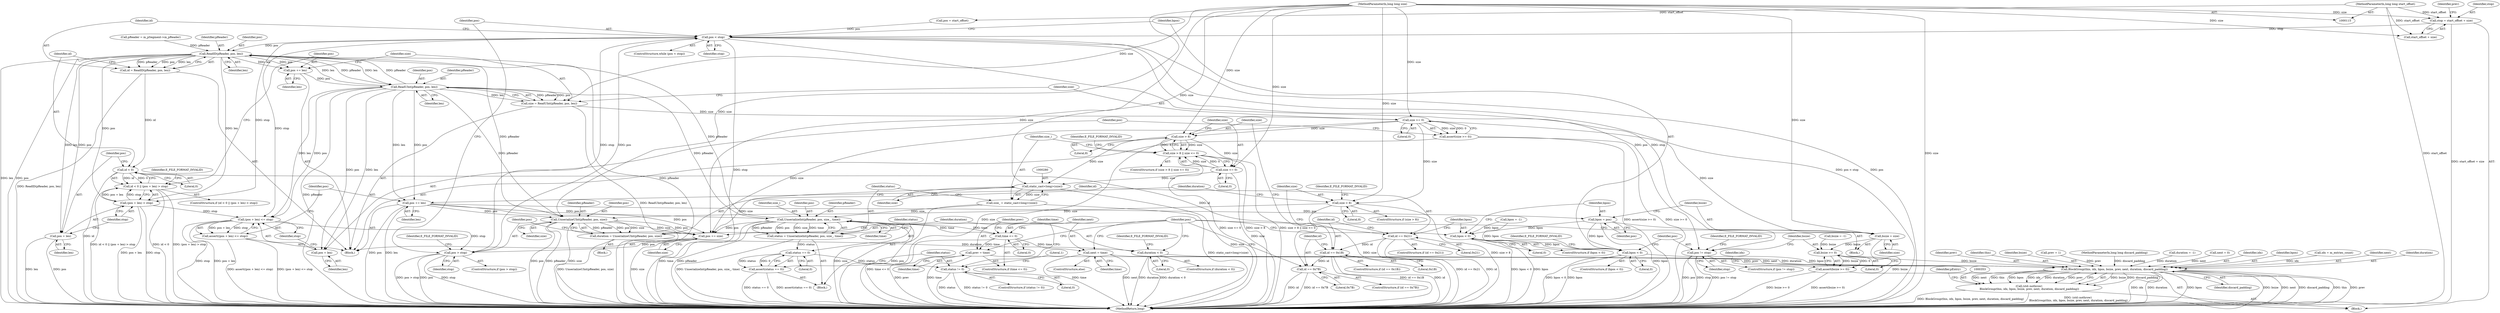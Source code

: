 digraph "0_Android_cc274e2abe8b2a6698a5c47d8aa4bb45f1f9538d_4@integer" {
"1000144" [label="(Call,stop = start_offset + size)"];
"1000116" [label="(MethodParameterIn,long long start_offset)"];
"1000117" [label="(MethodParameterIn,long long size)"];
"1000173" [label="(Call,pos < stop)"];
"1000181" [label="(Call,ReadID(pReader, pos, len))"];
"1000179" [label="(Call,id = ReadID(pReader, pos, len))"];
"1000187" [label="(Call,id < 0)"];
"1000186" [label="(Call,id < 0 || (pos + len) > stop)"];
"1000221" [label="(Call,id == 0x21)"];
"1000238" [label="(Call,id == 0x1B)"];
"1000262" [label="(Call,id == 0x7B)"];
"1000190" [label="(Call,(pos + len) > stop)"];
"1000212" [label="(Call,(pos + len) <= stop)"];
"1000211" [label="(Call,assert((pos + len) <= stop))"];
"1000317" [label="(Call,pos > stop)"];
"1000191" [label="(Call,pos + len)"];
"1000197" [label="(Call,pos += len)"];
"1000203" [label="(Call,ReadUInt(pReader, pos, len))"];
"1000201" [label="(Call,size = ReadUInt(pReader, pos, len))"];
"1000208" [label="(Call,size >= 0)"];
"1000207" [label="(Call,assert(size >= 0))"];
"1000233" [label="(Call,bsize = size)"];
"1000335" [label="(Call,bsize >= 0)"];
"1000334" [label="(Call,assert(bsize >= 0))"];
"1000354" [label="(Call,BlockGroup(this, idx, bpos, bsize, prev, next, duration, discard_padding))"];
"1000352" [label="(Call,(std::nothrow)\n BlockGroup(this, idx, bpos, bsize, prev, next, duration, discard_padding))"];
"1000243" [label="(Call,size > 8)"];
"1000250" [label="(Call,UnserializeUInt(pReader, pos, size))"];
"1000248" [label="(Call,duration = UnserializeUInt(pReader, pos, size))"];
"1000255" [label="(Call,duration < 0)"];
"1000313" [label="(Call,pos += size)"];
"1000268" [label="(Call,size > 8)"];
"1000267" [label="(Call,size > 8 || size <= 0)"];
"1000271" [label="(Call,size <= 0)"];
"1000279" [label="(Call,static_cast<long>(size))"];
"1000277" [label="(Call,size_ = static_cast<long>(size))"];
"1000286" [label="(Call,UnserializeInt(pReader, pos, size_, time))"];
"1000284" [label="(Call,status = UnserializeInt(pReader, pos, size_, time))"];
"1000292" [label="(Call,status == 0)"];
"1000291" [label="(Call,assert(status == 0))"];
"1000296" [label="(Call,status != 0)"];
"1000303" [label="(Call,time <= 0)"];
"1000306" [label="(Call,prev = time)"];
"1000310" [label="(Call,next = time)"];
"1000213" [label="(Call,pos + len)"];
"1000217" [label="(Call,pos += len)"];
"1000230" [label="(Call,bpos = pos)"];
"1000226" [label="(Call,bpos < 0)"];
"1000323" [label="(Call,bpos < 0)"];
"1000329" [label="(Call,pos != stop)"];
"1000334" [label="(Call,assert(bsize >= 0))"];
"1000175" [label="(Identifier,stop)"];
"1000244" [label="(Identifier,size)"];
"1000354" [label="(Call,BlockGroup(this, idx, bpos, bsize, prev, next, duration, discard_padding))"];
"1000249" [label="(Identifier,duration)"];
"1000281" [label="(Identifier,size)"];
"1000180" [label="(Identifier,id)"];
"1000272" [label="(Identifier,size)"];
"1000296" [label="(Call,status != 0)"];
"1000228" [label="(Literal,0)"];
"1000140" [label="(Call,pos = start_offset)"];
"1000314" [label="(Identifier,pos)"];
"1000330" [label="(Identifier,pos)"];
"1000235" [label="(Identifier,size)"];
"1000251" [label="(Identifier,pReader)"];
"1000267" [label="(Call,size > 8 || size <= 0)"];
"1000266" [label="(ControlStructure,if (size > 8 || size <= 0))"];
"1000150" [label="(Call,prev = 1)"];
"1000317" [label="(Call,pos > stop)"];
"1000192" [label="(Identifier,pos)"];
"1000216" [label="(Identifier,stop)"];
"1000239" [label="(Identifier,id)"];
"1000257" [label="(Literal,0)"];
"1000331" [label="(Identifier,stop)"];
"1000198" [label="(Identifier,pos)"];
"1000297" [label="(Identifier,status)"];
"1000145" [label="(Identifier,stop)"];
"1000340" [label="(Identifier,idx)"];
"1000193" [label="(Identifier,len)"];
"1000189" [label="(Literal,0)"];
"1000241" [label="(Block,)"];
"1000212" [label="(Call,(pos + len) <= stop)"];
"1000318" [label="(Identifier,pos)"];
"1000328" [label="(ControlStructure,if (pos != stop))"];
"1000217" [label="(Call,pos += len)"];
"1000277" [label="(Call,size_ = static_cast<long>(size))"];
"1000181" [label="(Call,ReadID(pReader, pos, len))"];
"1000335" [label="(Call,bsize >= 0)"];
"1000302" [label="(ControlStructure,if (time <= 0))"];
"1000182" [label="(Identifier,pReader)"];
"1000194" [label="(Identifier,stop)"];
"1000213" [label="(Call,pos + len)"];
"1000210" [label="(Literal,0)"];
"1000226" [label="(Call,bpos < 0)"];
"1000259" [label="(Identifier,E_FILE_FORMAT_INVALID)"];
"1000183" [label="(Identifier,pos)"];
"1000242" [label="(ControlStructure,if (size > 8))"];
"1000163" [label="(Call,bpos = -1)"];
"1000265" [label="(Block,)"];
"1000118" [label="(MethodParameterIn,long long discard_padding)"];
"1000261" [label="(ControlStructure,if (id == 0x7B))"];
"1000203" [label="(Call,ReadUInt(pReader, pos, len))"];
"1000312" [label="(Identifier,time)"];
"1000325" [label="(Literal,0)"];
"1000176" [label="(Block,)"];
"1000284" [label="(Call,status = UnserializeInt(pReader, pos, size_, time))"];
"1000233" [label="(Call,bsize = size)"];
"1000219" [label="(Identifier,len)"];
"1000232" [label="(Identifier,pos)"];
"1000209" [label="(Identifier,size)"];
"1000275" [label="(Identifier,E_FILE_FORMAT_INVALID)"];
"1000240" [label="(Literal,0x1B)"];
"1000185" [label="(ControlStructure,if (id < 0 || (pos + len) > stop))"];
"1000222" [label="(Identifier,id)"];
"1000229" [label="(Block,)"];
"1000252" [label="(Identifier,pos)"];
"1000134" [label="(Call,pReader = m_pSegment->m_pReader)"];
"1000298" [label="(Literal,0)"];
"1000220" [label="(ControlStructure,if (id == 0x21))"];
"1000305" [label="(Literal,0)"];
"1000324" [label="(Identifier,bpos)"];
"1000238" [label="(Call,id == 0x1B)"];
"1000207" [label="(Call,assert(size >= 0))"];
"1000199" [label="(Identifier,len)"];
"1000303" [label="(Call,time <= 0)"];
"1000263" [label="(Identifier,id)"];
"1000158" [label="(Call,duration = -1)"];
"1000116" [label="(MethodParameterIn,long long start_offset)"];
"1000214" [label="(Identifier,pos)"];
"1000204" [label="(Identifier,pReader)"];
"1000285" [label="(Identifier,status)"];
"1000234" [label="(Identifier,bsize)"];
"1000269" [label="(Identifier,size)"];
"1000191" [label="(Call,pos + len)"];
"1000295" [label="(ControlStructure,if (status != 0))"];
"1000255" [label="(Call,duration < 0)"];
"1000256" [label="(Identifier,duration)"];
"1000188" [label="(Identifier,id)"];
"1000352" [label="(Call,(std::nothrow)\n BlockGroup(this, idx, bpos, bsize, prev, next, duration, discard_padding))"];
"1000279" [label="(Call,static_cast<long>(size))"];
"1000250" [label="(Call,UnserializeUInt(pReader, pos, size))"];
"1000293" [label="(Identifier,status)"];
"1000262" [label="(Call,id == 0x7B)"];
"1000337" [label="(Literal,0)"];
"1000365" [label="(Identifier,pEntry)"];
"1000336" [label="(Identifier,bsize)"];
"1000327" [label="(Identifier,E_FILE_FORMAT_INVALID)"];
"1000154" [label="(Call,next = 0)"];
"1000362" [label="(Identifier,discard_padding)"];
"1000117" [label="(MethodParameterIn,long long size)"];
"1000119" [label="(Block,)"];
"1000237" [label="(ControlStructure,if (id == 0x1B))"];
"1000268" [label="(Call,size > 8)"];
"1000323" [label="(Call,bpos < 0)"];
"1000315" [label="(Identifier,size)"];
"1000173" [label="(Call,pos < stop)"];
"1000253" [label="(Identifier,size)"];
"1000395" [label="(MethodReturn,long)"];
"1000270" [label="(Literal,8)"];
"1000223" [label="(Literal,0x21)"];
"1000308" [label="(Identifier,time)"];
"1000151" [label="(Identifier,prev)"];
"1000206" [label="(Identifier,len)"];
"1000254" [label="(ControlStructure,if (duration < 0))"];
"1000311" [label="(Identifier,next)"];
"1000356" [label="(Identifier,idx)"];
"1000357" [label="(Identifier,bpos)"];
"1000310" [label="(Call,next = time)"];
"1000309" [label="(ControlStructure,else)"];
"1000202" [label="(Identifier,size)"];
"1000197" [label="(Call,pos += len)"];
"1000211" [label="(Call,assert((pos + len) <= stop))"];
"1000339" [label="(Call,idx = m_entries_count)"];
"1000287" [label="(Identifier,pReader)"];
"1000187" [label="(Call,id < 0)"];
"1000196" [label="(Identifier,E_FILE_FORMAT_INVALID)"];
"1000225" [label="(ControlStructure,if (bpos < 0))"];
"1000304" [label="(Identifier,time)"];
"1000333" [label="(Identifier,E_FILE_FORMAT_INVALID)"];
"1000329" [label="(Call,pos != stop)"];
"1000231" [label="(Identifier,bpos)"];
"1000248" [label="(Call,duration = UnserializeUInt(pReader, pos, size))"];
"1000360" [label="(Identifier,next)"];
"1000307" [label="(Identifier,prev)"];
"1000286" [label="(Call,UnserializeInt(pReader, pos, size_, time))"];
"1000289" [label="(Identifier,size_)"];
"1000146" [label="(Call,start_offset + size)"];
"1000243" [label="(Call,size > 8)"];
"1000361" [label="(Identifier,duration)"];
"1000291" [label="(Call,assert(status == 0))"];
"1000190" [label="(Call,(pos + len) > stop)"];
"1000144" [label="(Call,stop = start_offset + size)"];
"1000321" [label="(Identifier,E_FILE_FORMAT_INVALID)"];
"1000294" [label="(Literal,0)"];
"1000168" [label="(Call,bsize = -1)"];
"1000316" [label="(ControlStructure,if (pos > stop))"];
"1000273" [label="(Literal,0)"];
"1000227" [label="(Identifier,bpos)"];
"1000186" [label="(Call,id < 0 || (pos + len) > stop)"];
"1000319" [label="(Identifier,stop)"];
"1000359" [label="(Identifier,prev)"];
"1000301" [label="(Literal,1)"];
"1000174" [label="(Identifier,pos)"];
"1000355" [label="(Identifier,this)"];
"1000290" [label="(Identifier,time)"];
"1000221" [label="(Call,id == 0x21)"];
"1000230" [label="(Call,bpos = pos)"];
"1000313" [label="(Call,pos += size)"];
"1000184" [label="(Identifier,len)"];
"1000271" [label="(Call,size <= 0)"];
"1000292" [label="(Call,status == 0)"];
"1000201" [label="(Call,size = ReadUInt(pReader, pos, len))"];
"1000306" [label="(Call,prev = time)"];
"1000247" [label="(Identifier,E_FILE_FORMAT_INVALID)"];
"1000288" [label="(Identifier,pos)"];
"1000322" [label="(ControlStructure,if (bpos < 0))"];
"1000264" [label="(Literal,0x7B)"];
"1000278" [label="(Identifier,size_)"];
"1000245" [label="(Literal,8)"];
"1000208" [label="(Call,size >= 0)"];
"1000218" [label="(Identifier,pos)"];
"1000179" [label="(Call,id = ReadID(pReader, pos, len))"];
"1000205" [label="(Identifier,pos)"];
"1000172" [label="(ControlStructure,while (pos < stop))"];
"1000358" [label="(Identifier,bsize)"];
"1000215" [label="(Identifier,len)"];
"1000144" -> "1000119"  [label="AST: "];
"1000144" -> "1000146"  [label="CFG: "];
"1000145" -> "1000144"  [label="AST: "];
"1000146" -> "1000144"  [label="AST: "];
"1000151" -> "1000144"  [label="CFG: "];
"1000144" -> "1000395"  [label="DDG: start_offset + size"];
"1000116" -> "1000144"  [label="DDG: start_offset"];
"1000117" -> "1000144"  [label="DDG: size"];
"1000144" -> "1000173"  [label="DDG: stop"];
"1000116" -> "1000115"  [label="AST: "];
"1000116" -> "1000395"  [label="DDG: start_offset"];
"1000116" -> "1000140"  [label="DDG: start_offset"];
"1000116" -> "1000146"  [label="DDG: start_offset"];
"1000117" -> "1000115"  [label="AST: "];
"1000117" -> "1000395"  [label="DDG: size"];
"1000117" -> "1000146"  [label="DDG: size"];
"1000117" -> "1000201"  [label="DDG: size"];
"1000117" -> "1000208"  [label="DDG: size"];
"1000117" -> "1000233"  [label="DDG: size"];
"1000117" -> "1000243"  [label="DDG: size"];
"1000117" -> "1000250"  [label="DDG: size"];
"1000117" -> "1000268"  [label="DDG: size"];
"1000117" -> "1000271"  [label="DDG: size"];
"1000117" -> "1000279"  [label="DDG: size"];
"1000117" -> "1000313"  [label="DDG: size"];
"1000173" -> "1000172"  [label="AST: "];
"1000173" -> "1000175"  [label="CFG: "];
"1000174" -> "1000173"  [label="AST: "];
"1000175" -> "1000173"  [label="AST: "];
"1000180" -> "1000173"  [label="CFG: "];
"1000324" -> "1000173"  [label="CFG: "];
"1000173" -> "1000395"  [label="DDG: pos < stop"];
"1000173" -> "1000395"  [label="DDG: pos"];
"1000173" -> "1000395"  [label="DDG: stop"];
"1000317" -> "1000173"  [label="DDG: pos"];
"1000317" -> "1000173"  [label="DDG: stop"];
"1000140" -> "1000173"  [label="DDG: pos"];
"1000173" -> "1000181"  [label="DDG: pos"];
"1000173" -> "1000190"  [label="DDG: stop"];
"1000173" -> "1000212"  [label="DDG: stop"];
"1000173" -> "1000329"  [label="DDG: pos"];
"1000173" -> "1000329"  [label="DDG: stop"];
"1000181" -> "1000179"  [label="AST: "];
"1000181" -> "1000184"  [label="CFG: "];
"1000182" -> "1000181"  [label="AST: "];
"1000183" -> "1000181"  [label="AST: "];
"1000184" -> "1000181"  [label="AST: "];
"1000179" -> "1000181"  [label="CFG: "];
"1000181" -> "1000395"  [label="DDG: pReader"];
"1000181" -> "1000395"  [label="DDG: len"];
"1000181" -> "1000395"  [label="DDG: pos"];
"1000181" -> "1000179"  [label="DDG: pReader"];
"1000181" -> "1000179"  [label="DDG: pos"];
"1000181" -> "1000179"  [label="DDG: len"];
"1000250" -> "1000181"  [label="DDG: pReader"];
"1000286" -> "1000181"  [label="DDG: pReader"];
"1000134" -> "1000181"  [label="DDG: pReader"];
"1000203" -> "1000181"  [label="DDG: pReader"];
"1000203" -> "1000181"  [label="DDG: len"];
"1000181" -> "1000190"  [label="DDG: pos"];
"1000181" -> "1000190"  [label="DDG: len"];
"1000181" -> "1000191"  [label="DDG: pos"];
"1000181" -> "1000191"  [label="DDG: len"];
"1000181" -> "1000197"  [label="DDG: len"];
"1000181" -> "1000197"  [label="DDG: pos"];
"1000181" -> "1000203"  [label="DDG: pReader"];
"1000181" -> "1000203"  [label="DDG: len"];
"1000179" -> "1000176"  [label="AST: "];
"1000180" -> "1000179"  [label="AST: "];
"1000188" -> "1000179"  [label="CFG: "];
"1000179" -> "1000395"  [label="DDG: ReadID(pReader, pos, len)"];
"1000179" -> "1000187"  [label="DDG: id"];
"1000187" -> "1000186"  [label="AST: "];
"1000187" -> "1000189"  [label="CFG: "];
"1000188" -> "1000187"  [label="AST: "];
"1000189" -> "1000187"  [label="AST: "];
"1000192" -> "1000187"  [label="CFG: "];
"1000186" -> "1000187"  [label="CFG: "];
"1000187" -> "1000395"  [label="DDG: id"];
"1000187" -> "1000186"  [label="DDG: id"];
"1000187" -> "1000186"  [label="DDG: 0"];
"1000187" -> "1000221"  [label="DDG: id"];
"1000186" -> "1000185"  [label="AST: "];
"1000186" -> "1000190"  [label="CFG: "];
"1000190" -> "1000186"  [label="AST: "];
"1000196" -> "1000186"  [label="CFG: "];
"1000198" -> "1000186"  [label="CFG: "];
"1000186" -> "1000395"  [label="DDG: id < 0 || (pos + len) > stop"];
"1000186" -> "1000395"  [label="DDG: id < 0"];
"1000186" -> "1000395"  [label="DDG: (pos + len) > stop"];
"1000190" -> "1000186"  [label="DDG: pos + len"];
"1000190" -> "1000186"  [label="DDG: stop"];
"1000221" -> "1000220"  [label="AST: "];
"1000221" -> "1000223"  [label="CFG: "];
"1000222" -> "1000221"  [label="AST: "];
"1000223" -> "1000221"  [label="AST: "];
"1000227" -> "1000221"  [label="CFG: "];
"1000239" -> "1000221"  [label="CFG: "];
"1000221" -> "1000395"  [label="DDG: id == 0x21"];
"1000221" -> "1000395"  [label="DDG: id"];
"1000221" -> "1000238"  [label="DDG: id"];
"1000238" -> "1000237"  [label="AST: "];
"1000238" -> "1000240"  [label="CFG: "];
"1000239" -> "1000238"  [label="AST: "];
"1000240" -> "1000238"  [label="AST: "];
"1000244" -> "1000238"  [label="CFG: "];
"1000263" -> "1000238"  [label="CFG: "];
"1000238" -> "1000395"  [label="DDG: id"];
"1000238" -> "1000395"  [label="DDG: id == 0x1B"];
"1000238" -> "1000262"  [label="DDG: id"];
"1000262" -> "1000261"  [label="AST: "];
"1000262" -> "1000264"  [label="CFG: "];
"1000263" -> "1000262"  [label="AST: "];
"1000264" -> "1000262"  [label="AST: "];
"1000269" -> "1000262"  [label="CFG: "];
"1000314" -> "1000262"  [label="CFG: "];
"1000262" -> "1000395"  [label="DDG: id"];
"1000262" -> "1000395"  [label="DDG: id == 0x7B"];
"1000190" -> "1000194"  [label="CFG: "];
"1000191" -> "1000190"  [label="AST: "];
"1000194" -> "1000190"  [label="AST: "];
"1000190" -> "1000395"  [label="DDG: stop"];
"1000190" -> "1000395"  [label="DDG: pos + len"];
"1000190" -> "1000212"  [label="DDG: stop"];
"1000212" -> "1000211"  [label="AST: "];
"1000212" -> "1000216"  [label="CFG: "];
"1000213" -> "1000212"  [label="AST: "];
"1000216" -> "1000212"  [label="AST: "];
"1000211" -> "1000212"  [label="CFG: "];
"1000212" -> "1000395"  [label="DDG: stop"];
"1000212" -> "1000395"  [label="DDG: pos + len"];
"1000212" -> "1000211"  [label="DDG: pos + len"];
"1000212" -> "1000211"  [label="DDG: stop"];
"1000203" -> "1000212"  [label="DDG: pos"];
"1000203" -> "1000212"  [label="DDG: len"];
"1000212" -> "1000317"  [label="DDG: stop"];
"1000211" -> "1000176"  [label="AST: "];
"1000218" -> "1000211"  [label="CFG: "];
"1000211" -> "1000395"  [label="DDG: (pos + len) <= stop"];
"1000211" -> "1000395"  [label="DDG: assert((pos + len) <= stop)"];
"1000317" -> "1000316"  [label="AST: "];
"1000317" -> "1000319"  [label="CFG: "];
"1000318" -> "1000317"  [label="AST: "];
"1000319" -> "1000317"  [label="AST: "];
"1000174" -> "1000317"  [label="CFG: "];
"1000321" -> "1000317"  [label="CFG: "];
"1000317" -> "1000395"  [label="DDG: pos"];
"1000317" -> "1000395"  [label="DDG: stop"];
"1000317" -> "1000395"  [label="DDG: pos > stop"];
"1000313" -> "1000317"  [label="DDG: pos"];
"1000191" -> "1000193"  [label="CFG: "];
"1000192" -> "1000191"  [label="AST: "];
"1000193" -> "1000191"  [label="AST: "];
"1000194" -> "1000191"  [label="CFG: "];
"1000191" -> "1000395"  [label="DDG: len"];
"1000191" -> "1000395"  [label="DDG: pos"];
"1000197" -> "1000176"  [label="AST: "];
"1000197" -> "1000199"  [label="CFG: "];
"1000198" -> "1000197"  [label="AST: "];
"1000199" -> "1000197"  [label="AST: "];
"1000202" -> "1000197"  [label="CFG: "];
"1000197" -> "1000203"  [label="DDG: pos"];
"1000203" -> "1000201"  [label="AST: "];
"1000203" -> "1000206"  [label="CFG: "];
"1000204" -> "1000203"  [label="AST: "];
"1000205" -> "1000203"  [label="AST: "];
"1000206" -> "1000203"  [label="AST: "];
"1000201" -> "1000203"  [label="CFG: "];
"1000203" -> "1000395"  [label="DDG: pReader"];
"1000203" -> "1000201"  [label="DDG: pReader"];
"1000203" -> "1000201"  [label="DDG: pos"];
"1000203" -> "1000201"  [label="DDG: len"];
"1000203" -> "1000213"  [label="DDG: pos"];
"1000203" -> "1000213"  [label="DDG: len"];
"1000203" -> "1000217"  [label="DDG: len"];
"1000203" -> "1000217"  [label="DDG: pos"];
"1000203" -> "1000250"  [label="DDG: pReader"];
"1000203" -> "1000286"  [label="DDG: pReader"];
"1000201" -> "1000176"  [label="AST: "];
"1000202" -> "1000201"  [label="AST: "];
"1000209" -> "1000201"  [label="CFG: "];
"1000201" -> "1000395"  [label="DDG: ReadUInt(pReader, pos, len)"];
"1000201" -> "1000208"  [label="DDG: size"];
"1000208" -> "1000207"  [label="AST: "];
"1000208" -> "1000210"  [label="CFG: "];
"1000209" -> "1000208"  [label="AST: "];
"1000210" -> "1000208"  [label="AST: "];
"1000207" -> "1000208"  [label="CFG: "];
"1000208" -> "1000207"  [label="DDG: size"];
"1000208" -> "1000207"  [label="DDG: 0"];
"1000208" -> "1000233"  [label="DDG: size"];
"1000208" -> "1000243"  [label="DDG: size"];
"1000208" -> "1000268"  [label="DDG: size"];
"1000208" -> "1000313"  [label="DDG: size"];
"1000207" -> "1000176"  [label="AST: "];
"1000214" -> "1000207"  [label="CFG: "];
"1000207" -> "1000395"  [label="DDG: size >= 0"];
"1000207" -> "1000395"  [label="DDG: assert(size >= 0)"];
"1000233" -> "1000229"  [label="AST: "];
"1000233" -> "1000235"  [label="CFG: "];
"1000234" -> "1000233"  [label="AST: "];
"1000235" -> "1000233"  [label="AST: "];
"1000314" -> "1000233"  [label="CFG: "];
"1000233" -> "1000395"  [label="DDG: bsize"];
"1000233" -> "1000335"  [label="DDG: bsize"];
"1000335" -> "1000334"  [label="AST: "];
"1000335" -> "1000337"  [label="CFG: "];
"1000336" -> "1000335"  [label="AST: "];
"1000337" -> "1000335"  [label="AST: "];
"1000334" -> "1000335"  [label="CFG: "];
"1000335" -> "1000334"  [label="DDG: bsize"];
"1000335" -> "1000334"  [label="DDG: 0"];
"1000168" -> "1000335"  [label="DDG: bsize"];
"1000335" -> "1000354"  [label="DDG: bsize"];
"1000334" -> "1000119"  [label="AST: "];
"1000340" -> "1000334"  [label="CFG: "];
"1000334" -> "1000395"  [label="DDG: assert(bsize >= 0)"];
"1000334" -> "1000395"  [label="DDG: bsize >= 0"];
"1000354" -> "1000352"  [label="AST: "];
"1000354" -> "1000362"  [label="CFG: "];
"1000355" -> "1000354"  [label="AST: "];
"1000356" -> "1000354"  [label="AST: "];
"1000357" -> "1000354"  [label="AST: "];
"1000358" -> "1000354"  [label="AST: "];
"1000359" -> "1000354"  [label="AST: "];
"1000360" -> "1000354"  [label="AST: "];
"1000361" -> "1000354"  [label="AST: "];
"1000362" -> "1000354"  [label="AST: "];
"1000352" -> "1000354"  [label="CFG: "];
"1000354" -> "1000395"  [label="DDG: idx"];
"1000354" -> "1000395"  [label="DDG: duration"];
"1000354" -> "1000395"  [label="DDG: bpos"];
"1000354" -> "1000395"  [label="DDG: bsize"];
"1000354" -> "1000395"  [label="DDG: next"];
"1000354" -> "1000395"  [label="DDG: discard_padding"];
"1000354" -> "1000395"  [label="DDG: this"];
"1000354" -> "1000395"  [label="DDG: prev"];
"1000354" -> "1000352"  [label="DDG: bsize"];
"1000354" -> "1000352"  [label="DDG: discard_padding"];
"1000354" -> "1000352"  [label="DDG: next"];
"1000354" -> "1000352"  [label="DDG: this"];
"1000354" -> "1000352"  [label="DDG: bpos"];
"1000354" -> "1000352"  [label="DDG: idx"];
"1000354" -> "1000352"  [label="DDG: duration"];
"1000354" -> "1000352"  [label="DDG: prev"];
"1000339" -> "1000354"  [label="DDG: idx"];
"1000323" -> "1000354"  [label="DDG: bpos"];
"1000150" -> "1000354"  [label="DDG: prev"];
"1000306" -> "1000354"  [label="DDG: prev"];
"1000310" -> "1000354"  [label="DDG: next"];
"1000154" -> "1000354"  [label="DDG: next"];
"1000158" -> "1000354"  [label="DDG: duration"];
"1000255" -> "1000354"  [label="DDG: duration"];
"1000118" -> "1000354"  [label="DDG: discard_padding"];
"1000352" -> "1000119"  [label="AST: "];
"1000353" -> "1000352"  [label="AST: "];
"1000365" -> "1000352"  [label="CFG: "];
"1000352" -> "1000395"  [label="DDG: (std::nothrow)\n BlockGroup(this, idx, bpos, bsize, prev, next, duration, discard_padding)"];
"1000352" -> "1000395"  [label="DDG: BlockGroup(this, idx, bpos, bsize, prev, next, duration, discard_padding)"];
"1000243" -> "1000242"  [label="AST: "];
"1000243" -> "1000245"  [label="CFG: "];
"1000244" -> "1000243"  [label="AST: "];
"1000245" -> "1000243"  [label="AST: "];
"1000247" -> "1000243"  [label="CFG: "];
"1000249" -> "1000243"  [label="CFG: "];
"1000243" -> "1000395"  [label="DDG: size"];
"1000243" -> "1000395"  [label="DDG: size > 8"];
"1000243" -> "1000250"  [label="DDG: size"];
"1000250" -> "1000248"  [label="AST: "];
"1000250" -> "1000253"  [label="CFG: "];
"1000251" -> "1000250"  [label="AST: "];
"1000252" -> "1000250"  [label="AST: "];
"1000253" -> "1000250"  [label="AST: "];
"1000248" -> "1000250"  [label="CFG: "];
"1000250" -> "1000395"  [label="DDG: pReader"];
"1000250" -> "1000395"  [label="DDG: size"];
"1000250" -> "1000395"  [label="DDG: pos"];
"1000250" -> "1000248"  [label="DDG: pReader"];
"1000250" -> "1000248"  [label="DDG: pos"];
"1000250" -> "1000248"  [label="DDG: size"];
"1000217" -> "1000250"  [label="DDG: pos"];
"1000250" -> "1000313"  [label="DDG: size"];
"1000250" -> "1000313"  [label="DDG: pos"];
"1000248" -> "1000241"  [label="AST: "];
"1000249" -> "1000248"  [label="AST: "];
"1000256" -> "1000248"  [label="CFG: "];
"1000248" -> "1000395"  [label="DDG: UnserializeUInt(pReader, pos, size)"];
"1000248" -> "1000255"  [label="DDG: duration"];
"1000255" -> "1000254"  [label="AST: "];
"1000255" -> "1000257"  [label="CFG: "];
"1000256" -> "1000255"  [label="AST: "];
"1000257" -> "1000255"  [label="AST: "];
"1000259" -> "1000255"  [label="CFG: "];
"1000314" -> "1000255"  [label="CFG: "];
"1000255" -> "1000395"  [label="DDG: duration < 0"];
"1000255" -> "1000395"  [label="DDG: duration"];
"1000313" -> "1000176"  [label="AST: "];
"1000313" -> "1000315"  [label="CFG: "];
"1000314" -> "1000313"  [label="AST: "];
"1000315" -> "1000313"  [label="AST: "];
"1000318" -> "1000313"  [label="CFG: "];
"1000313" -> "1000395"  [label="DDG: size"];
"1000279" -> "1000313"  [label="DDG: size"];
"1000217" -> "1000313"  [label="DDG: pos"];
"1000286" -> "1000313"  [label="DDG: pos"];
"1000268" -> "1000267"  [label="AST: "];
"1000268" -> "1000270"  [label="CFG: "];
"1000269" -> "1000268"  [label="AST: "];
"1000270" -> "1000268"  [label="AST: "];
"1000272" -> "1000268"  [label="CFG: "];
"1000267" -> "1000268"  [label="CFG: "];
"1000268" -> "1000395"  [label="DDG: size"];
"1000268" -> "1000267"  [label="DDG: size"];
"1000268" -> "1000267"  [label="DDG: 8"];
"1000268" -> "1000271"  [label="DDG: size"];
"1000268" -> "1000279"  [label="DDG: size"];
"1000267" -> "1000266"  [label="AST: "];
"1000267" -> "1000271"  [label="CFG: "];
"1000271" -> "1000267"  [label="AST: "];
"1000275" -> "1000267"  [label="CFG: "];
"1000278" -> "1000267"  [label="CFG: "];
"1000267" -> "1000395"  [label="DDG: size > 8"];
"1000267" -> "1000395"  [label="DDG: size > 8 || size <= 0"];
"1000267" -> "1000395"  [label="DDG: size <= 0"];
"1000271" -> "1000267"  [label="DDG: size"];
"1000271" -> "1000267"  [label="DDG: 0"];
"1000271" -> "1000273"  [label="CFG: "];
"1000272" -> "1000271"  [label="AST: "];
"1000273" -> "1000271"  [label="AST: "];
"1000271" -> "1000395"  [label="DDG: size"];
"1000271" -> "1000279"  [label="DDG: size"];
"1000279" -> "1000277"  [label="AST: "];
"1000279" -> "1000281"  [label="CFG: "];
"1000280" -> "1000279"  [label="AST: "];
"1000281" -> "1000279"  [label="AST: "];
"1000277" -> "1000279"  [label="CFG: "];
"1000279" -> "1000395"  [label="DDG: size"];
"1000279" -> "1000277"  [label="DDG: size"];
"1000277" -> "1000265"  [label="AST: "];
"1000278" -> "1000277"  [label="AST: "];
"1000285" -> "1000277"  [label="CFG: "];
"1000277" -> "1000395"  [label="DDG: static_cast<long>(size)"];
"1000277" -> "1000286"  [label="DDG: size_"];
"1000286" -> "1000284"  [label="AST: "];
"1000286" -> "1000290"  [label="CFG: "];
"1000287" -> "1000286"  [label="AST: "];
"1000288" -> "1000286"  [label="AST: "];
"1000289" -> "1000286"  [label="AST: "];
"1000290" -> "1000286"  [label="AST: "];
"1000284" -> "1000286"  [label="CFG: "];
"1000286" -> "1000395"  [label="DDG: time"];
"1000286" -> "1000395"  [label="DDG: pReader"];
"1000286" -> "1000395"  [label="DDG: size_"];
"1000286" -> "1000395"  [label="DDG: pos"];
"1000286" -> "1000284"  [label="DDG: pReader"];
"1000286" -> "1000284"  [label="DDG: pos"];
"1000286" -> "1000284"  [label="DDG: size_"];
"1000286" -> "1000284"  [label="DDG: time"];
"1000217" -> "1000286"  [label="DDG: pos"];
"1000303" -> "1000286"  [label="DDG: time"];
"1000286" -> "1000303"  [label="DDG: time"];
"1000284" -> "1000265"  [label="AST: "];
"1000285" -> "1000284"  [label="AST: "];
"1000293" -> "1000284"  [label="CFG: "];
"1000284" -> "1000395"  [label="DDG: UnserializeInt(pReader, pos, size_, time)"];
"1000284" -> "1000292"  [label="DDG: status"];
"1000292" -> "1000291"  [label="AST: "];
"1000292" -> "1000294"  [label="CFG: "];
"1000293" -> "1000292"  [label="AST: "];
"1000294" -> "1000292"  [label="AST: "];
"1000291" -> "1000292"  [label="CFG: "];
"1000292" -> "1000291"  [label="DDG: status"];
"1000292" -> "1000291"  [label="DDG: 0"];
"1000292" -> "1000296"  [label="DDG: status"];
"1000291" -> "1000265"  [label="AST: "];
"1000297" -> "1000291"  [label="CFG: "];
"1000291" -> "1000395"  [label="DDG: assert(status == 0)"];
"1000291" -> "1000395"  [label="DDG: status == 0"];
"1000296" -> "1000295"  [label="AST: "];
"1000296" -> "1000298"  [label="CFG: "];
"1000297" -> "1000296"  [label="AST: "];
"1000298" -> "1000296"  [label="AST: "];
"1000301" -> "1000296"  [label="CFG: "];
"1000304" -> "1000296"  [label="CFG: "];
"1000296" -> "1000395"  [label="DDG: status != 0"];
"1000296" -> "1000395"  [label="DDG: status"];
"1000303" -> "1000302"  [label="AST: "];
"1000303" -> "1000305"  [label="CFG: "];
"1000304" -> "1000303"  [label="AST: "];
"1000305" -> "1000303"  [label="AST: "];
"1000307" -> "1000303"  [label="CFG: "];
"1000311" -> "1000303"  [label="CFG: "];
"1000303" -> "1000395"  [label="DDG: time <= 0"];
"1000303" -> "1000306"  [label="DDG: time"];
"1000303" -> "1000310"  [label="DDG: time"];
"1000306" -> "1000302"  [label="AST: "];
"1000306" -> "1000308"  [label="CFG: "];
"1000307" -> "1000306"  [label="AST: "];
"1000308" -> "1000306"  [label="AST: "];
"1000314" -> "1000306"  [label="CFG: "];
"1000306" -> "1000395"  [label="DDG: prev"];
"1000306" -> "1000395"  [label="DDG: time"];
"1000310" -> "1000309"  [label="AST: "];
"1000310" -> "1000312"  [label="CFG: "];
"1000311" -> "1000310"  [label="AST: "];
"1000312" -> "1000310"  [label="AST: "];
"1000314" -> "1000310"  [label="CFG: "];
"1000310" -> "1000395"  [label="DDG: time"];
"1000310" -> "1000395"  [label="DDG: next"];
"1000213" -> "1000215"  [label="CFG: "];
"1000214" -> "1000213"  [label="AST: "];
"1000215" -> "1000213"  [label="AST: "];
"1000216" -> "1000213"  [label="CFG: "];
"1000217" -> "1000176"  [label="AST: "];
"1000217" -> "1000219"  [label="CFG: "];
"1000218" -> "1000217"  [label="AST: "];
"1000219" -> "1000217"  [label="AST: "];
"1000222" -> "1000217"  [label="CFG: "];
"1000217" -> "1000395"  [label="DDG: len"];
"1000217" -> "1000395"  [label="DDG: pos"];
"1000217" -> "1000230"  [label="DDG: pos"];
"1000230" -> "1000229"  [label="AST: "];
"1000230" -> "1000232"  [label="CFG: "];
"1000231" -> "1000230"  [label="AST: "];
"1000232" -> "1000230"  [label="AST: "];
"1000234" -> "1000230"  [label="CFG: "];
"1000230" -> "1000395"  [label="DDG: bpos"];
"1000230" -> "1000226"  [label="DDG: bpos"];
"1000230" -> "1000323"  [label="DDG: bpos"];
"1000226" -> "1000225"  [label="AST: "];
"1000226" -> "1000228"  [label="CFG: "];
"1000227" -> "1000226"  [label="AST: "];
"1000228" -> "1000226"  [label="AST: "];
"1000231" -> "1000226"  [label="CFG: "];
"1000314" -> "1000226"  [label="CFG: "];
"1000226" -> "1000395"  [label="DDG: bpos"];
"1000226" -> "1000395"  [label="DDG: bpos < 0"];
"1000163" -> "1000226"  [label="DDG: bpos"];
"1000226" -> "1000323"  [label="DDG: bpos"];
"1000323" -> "1000322"  [label="AST: "];
"1000323" -> "1000325"  [label="CFG: "];
"1000324" -> "1000323"  [label="AST: "];
"1000325" -> "1000323"  [label="AST: "];
"1000327" -> "1000323"  [label="CFG: "];
"1000330" -> "1000323"  [label="CFG: "];
"1000323" -> "1000395"  [label="DDG: bpos"];
"1000323" -> "1000395"  [label="DDG: bpos < 0"];
"1000163" -> "1000323"  [label="DDG: bpos"];
"1000329" -> "1000328"  [label="AST: "];
"1000329" -> "1000331"  [label="CFG: "];
"1000330" -> "1000329"  [label="AST: "];
"1000331" -> "1000329"  [label="AST: "];
"1000333" -> "1000329"  [label="CFG: "];
"1000336" -> "1000329"  [label="CFG: "];
"1000329" -> "1000395"  [label="DDG: stop"];
"1000329" -> "1000395"  [label="DDG: pos != stop"];
"1000329" -> "1000395"  [label="DDG: pos"];
}
